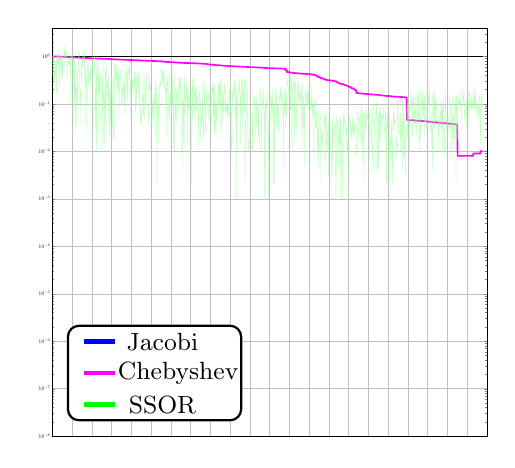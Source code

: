 % This file was created by matlab2tikz v0.3.3.
% Copyright (c) 2008--2013, Nico Schlmer <nico.schloemer@gmail.com>
% All rights reserved.
% 
% The latest updates can be retrieved from
%   http://www.mathworks.com/matlabcentral/fileexchange/22022-matlab2tikz
% where you can also make suggestions and rate matlab2tikz.
% 
% 
% 

% defining custom colors
\definecolor{mycolor1}{rgb}{1,0,1}

\begin{tikzpicture}[scale=0.2]

\begin{axis}[%
width=10.867in,
height=10.206in,
scale only axis,
xmin=0,
xmax=1100,
xmajorgrids,
xmajorticks=false,
ymode=log,
ymin=1e-08,
ymax=4,
% yminorticks=false,
ymajorgrids,
% yminorgrids,
% title={$\text{N = 33}^\text{2}\text{ , p = 1}$}
]
\addplot [
color=black,
solid,thick,
forget plot
]
table[row sep=crcr]{
1 1\\
2 1.0\\
3 1.0\\
4 1.0\\
5 1.0\\
6 1\\
7 1.0\\
8 1\\
9 1\\
10 1\\
11 1.0\\
12 1\\
13 1\\
14 1.0\\
15 1.0\\
16 1.0\\
17 1.0\\
18 1\\
19 1\\
20 1\\
21 1.0\\
22 1.0\\
23 1.0\\
24 1.0\\
25 1.0\\
26 1\\
27 1.0\\
28 1.0\\
29 1.0\\
30 1\\
31 1.0\\
32 1\\
33 1.0\\
34 1.0\\
35 1.0\\
36 1.0\\
37 1.0\\
38 1.0\\
39 1.0\\
40 1\\
41 1\\
42 1.0\\
43 1.0\\
44 1.0\\
45 1.0\\
46 1\\
47 1\\
48 1.0\\
49 1\\
50 1.0\\
51 1.0\\
52 1\\
53 1\\
54 1.0\\
55 1.0\\
56 1.0\\
57 1.0\\
58 1.0\\
59 1\\
60 1\\
61 1.0\\
62 1\\
63 1.0\\
64 1\\
65 1\\
66 1.0\\
67 1\\
68 1\\
69 1.0\\
70 1\\
71 1\\
72 1.0\\
73 1.0\\
74 1\\
75 1.0\\
76 1.0\\
77 1\\
78 1.0\\
79 1\\
80 1.0\\
81 1.0\\
82 1.0\\
83 1\\
84 1\\
85 1.0\\
86 1.0\\
87 1.0\\
88 1.0\\
89 1.0\\
90 1.0\\
91 1.0\\
92 1.0\\
93 1\\
94 1\\
95 1.0\\
96 1\\
97 1.0\\
98 1\\
99 1.0\\
100 1.0\\
101 1.0\\
102 1\\
103 1.0\\
104 1.0\\
105 1.0\\
106 1\\
107 1.0\\
108 1.0\\
109 1.0\\
110 1\\
111 1.0\\
112 1.0\\
113 1.0\\
114 1\\
115 1.0\\
116 1\\
117 1\\
118 1.0\\
119 1.0\\
120 1.0\\
121 1.0\\
122 1.0\\
123 1.0\\
124 1\\
125 1.0\\
126 1\\
127 1.0\\
128 1\\
129 1.0\\
130 1.0\\
131 1.0\\
132 1\\
133 1\\
134 1\\
135 1.0\\
136 1.0\\
137 1.0\\
138 1\\
139 1.0\\
140 1\\
141 1.0\\
142 1.0\\
143 1.0\\
144 1\\
145 1.0\\
146 1.0\\
147 1\\
148 1.0\\
149 1.0\\
150 1\\
151 1.0\\
152 1\\
153 1.0\\
154 1\\
155 1\\
156 1\\
157 1.0\\
158 1\\
159 1.0\\
160 1.0\\
161 1.0\\
162 1.0\\
163 1.0\\
164 1\\
165 1.0\\
166 1\\
167 1\\
168 1\\
169 1.0\\
170 1.0\\
171 1\\
172 1.0\\
173 1.0\\
174 1\\
175 1.0\\
176 1\\
177 1\\
178 1.0\\
179 1\\
180 1\\
181 1.0\\
182 1.0\\
183 1\\
184 1.0\\
185 1.0\\
186 1.0\\
187 1.0\\
188 1.0\\
189 1.0\\
190 1\\
191 1.0\\
192 1.0\\
193 1\\
194 1.0\\
195 1.0\\
196 1\\
197 1.0\\
198 1.0\\
199 1.0\\
200 1.0\\
201 1.0\\
202 1\\
203 1\\
204 1.0\\
205 1\\
206 1.0\\
207 1.0\\
208 1.0\\
209 1.0\\
210 1.0\\
211 1.0\\
212 1\\
213 1.0\\
214 1.0\\
215 1\\
216 1.0\\
217 1.0\\
218 1\\
219 1.0\\
220 1.0\\
221 1\\
222 1.0\\
223 1\\
224 1\\
225 1.0\\
226 1\\
227 1\\
228 1.0\\
229 1.0\\
230 1\\
231 1\\
232 1.0\\
233 1.0\\
234 1\\
235 1\\
236 1\\
237 1.0\\
238 1.0\\
239 1.0\\
240 1.0\\
241 1.0\\
242 1.0\\
243 1.0\\
244 1.0\\
245 1.0\\
246 1\\
247 1.0\\
248 1\\
249 1.0\\
250 1.0\\
251 1.0\\
252 1.0\\
253 1\\
254 1.0\\
255 1.0\\
256 1.0\\
257 1.0\\
258 1\\
259 1.0\\
260 1.0\\
261 1\\
262 1.0\\
263 1\\
264 1\\
265 1.0\\
266 1\\
267 1\\
268 1\\
269 1.0\\
270 1.0\\
271 1\\
272 1.0\\
273 1.0\\
274 1\\
275 1.0\\
276 1\\
277 1\\
278 1.0\\
279 1\\
280 1\\
281 1.0\\
282 1.0\\
283 1\\
284 1.0\\
285 1\\
286 1.0\\
287 1.0\\
288 1\\
289 1.0\\
290 1.0\\
291 1.0\\
292 1.0\\
293 1.0\\
294 1\\
295 1\\
296 1.0\\
297 1\\
298 1.0\\
299 1.0\\
300 1.0\\
301 1.0\\
302 1.0\\
303 1\\
304 1.0\\
305 1.0\\
306 1.0\\
307 1.0\\
308 1.0\\
309 1.0\\
310 1.0\\
311 1.0\\
312 1\\
313 1.0\\
314 1.0\\
315 1.0\\
316 1.0\\
317 1.0\\
318 1\\
319 1.0\\
320 1.0\\
321 1\\
322 1\\
323 1.0\\
324 1.0\\
325 1\\
326 1.0\\
327 1.0\\
328 1.0\\
329 1\\
330 1.0\\
331 1\\
332 1.0\\
333 1.0\\
334 1.0\\
335 1.0\\
336 1.0\\
337 1.0\\
338 1.0\\
339 1.0\\
340 1.0\\
341 1.0\\
342 1.0\\
343 1\\
344 1.0\\
345 1.0\\
346 1\\
347 1.0\\
348 1.0\\
349 1.0\\
350 1.0\\
351 1.0\\
352 1\\
353 1\\
354 1.0\\
355 1.0\\
356 1.0\\
357 1\\
358 1.0\\
359 1.0\\
360 1.0\\
361 1.0\\
362 1\\
363 1.0\\
364 1.0\\
365 1.0\\
366 1.0\\
367 1.0\\
368 1.0\\
369 1.0\\
370 1.0\\
371 1\\
372 1.0\\
373 1.0\\
374 1.0\\
375 1.0\\
376 1\\
377 1.0\\
378 1.0\\
379 1.0\\
380 1\\
381 1\\
382 1.0\\
383 1\\
384 1.0\\
385 1.0\\
386 1.0\\
387 1\\
388 1\\
389 1.0\\
390 1.0\\
391 1.0\\
392 1.0\\
393 1.0\\
394 1.0\\
395 1.0\\
396 1.0\\
397 1.0\\
398 1.0\\
399 1\\
400 1.0\\
401 1\\
402 1.0\\
403 1.0\\
404 1\\
405 1\\
406 1.0\\
407 1\\
408 1.0\\
409 1.0\\
410 1.0\\
411 1.0\\
412 1\\
413 1\\
414 1.0\\
415 1.0\\
416 1\\
417 1.0\\
418 1\\
419 1.0\\
420 1\\
421 1\\
422 1\\
423 1\\
424 1.0\\
425 1.0\\
426 1.0\\
427 1.0\\
428 1.0\\
429 1.0\\
430 1\\
431 1.0\\
432 1.0\\
433 1.0\\
434 1\\
435 1.0\\
436 1\\
437 1.0\\
438 1\\
439 1.0\\
440 1.0\\
441 1.0\\
442 1\\
443 1\\
444 1.0\\
445 1.0\\
446 1.0\\
447 1\\
448 1.0\\
449 1.0\\
450 1\\
451 1.0\\
452 1.0\\
453 1\\
454 1.0\\
455 1.0\\
456 1.0\\
457 1.0\\
458 1\\
459 1.0\\
460 1.0\\
461 1.0\\
462 1.0\\
463 1.0\\
464 1\\
465 1\\
466 1.0\\
467 1\\
468 1.0\\
469 1.0\\
470 1\\
471 1.0\\
472 1.0\\
473 1.0\\
474 1\\
475 1\\
476 1.0\\
477 1.0\\
478 1.0\\
479 1\\
480 1\\
481 1\\
482 1.0\\
483 1.0\\
484 1.0\\
485 1.0\\
486 1.0\\
487 1\\
488 1.0\\
489 1.0\\
490 1\\
491 1.0\\
492 1\\
493 1.0\\
494 1.0\\
495 1.0\\
496 1.0\\
497 1.0\\
498 1\\
499 1.0\\
500 1.0\\
501 1.0\\
502 1\\
503 1\\
504 1.0\\
505 1.0\\
506 1.0\\
507 1.0\\
508 1\\
509 1\\
510 1\\
511 1.0\\
512 1\\
513 1.0\\
514 1\\
515 1.0\\
516 1\\
517 1.0\\
518 1.0\\
519 1.0\\
520 1.0\\
521 1.0\\
522 1\\
523 1.0\\
524 1\\
525 1.0\\
526 1\\
527 1\\
528 1.0\\
529 1\\
530 1\\
531 1.0\\
532 1.0\\
533 1.0\\
534 1\\
535 1.0\\
536 1.0\\
537 1\\
538 1\\
539 1.0\\
540 1.0\\
541 1.0\\
542 1.0\\
543 1\\
544 1\\
545 1\\
546 1.0\\
547 1.0\\
548 1.0\\
549 1.0\\
550 1\\
551 1.0\\
552 1.0\\
553 1\\
554 1.0\\
555 1.0\\
556 1\\
557 1.0\\
558 1.0\\
559 1.0\\
560 1.0\\
561 1\\
562 1.0\\
563 1.0\\
564 1.0\\
565 1.0\\
566 1.0\\
567 1.0\\
568 1.0\\
569 1\\
570 1.0\\
571 1.0\\
572 1.0\\
573 1.0\\
574 1\\
575 1\\
576 1\\
577 1.0\\
578 1\\
579 1.0\\
580 1\\
581 1.0\\
582 1.0\\
583 1.0\\
584 1\\
585 1\\
586 1.0\\
587 1.0\\
588 1.0\\
589 1.0\\
590 1\\
591 1.0\\
592 1.0\\
593 1.0\\
594 1.0\\
595 1.0\\
596 1.0\\
597 1\\
598 1.0\\
599 1\\
600 1.0\\
601 1.0\\
602 1.0\\
603 1.0\\
604 1.0\\
605 1.0\\
606 1.0\\
607 1.0\\
608 1.0\\
609 1.0\\
610 1.0\\
611 1.0\\
612 1.0\\
613 1.0\\
614 1\\
615 1.0\\
616 1.0\\
617 1.0\\
618 1.0\\
619 1.0\\
620 1.0\\
621 1.0\\
622 1\\
623 1.0\\
624 1.0\\
625 1.0\\
626 1.0\\
627 1.0\\
628 1.0\\
629 1.0\\
630 1.0\\
631 1.0\\
632 1.0\\
633 1.0\\
634 1.0\\
635 1\\
636 1.0\\
637 1.0\\
638 1.0\\
639 1.0\\
640 1.0\\
641 1.0\\
642 1\\
643 1\\
644 1.0\\
645 1.0\\
646 1.0\\
647 1.0\\
648 1.0\\
649 1.0\\
650 1\\
651 1.0\\
652 1.0\\
653 1\\
654 1.0\\
655 1\\
656 1.0\\
657 1.0\\
658 1.0\\
659 1.0\\
660 1.0\\
661 1.0\\
662 1.0\\
663 1\\
664 1\\
665 1\\
666 1.0\\
667 1.0\\
668 1\\
669 1.0\\
670 1.0\\
671 1.0\\
672 1\\
673 1.0\\
674 1\\
675 1.0\\
676 1.0\\
677 1.0\\
678 1\\
679 1\\
680 1.0\\
681 1.0\\
682 1.0\\
683 1\\
684 1.0\\
685 1.0\\
686 1\\
687 1.0\\
688 1.0\\
689 1.0\\
690 1.0\\
691 1.0\\
692 1.0\\
693 1.0\\
694 1.0\\
695 1.0\\
696 1.0\\
697 1\\
698 1.0\\
699 1\\
700 1.0\\
701 1.0\\
702 1.0\\
703 1.0\\
704 1.0\\
705 1.0\\
706 1\\
707 1.0\\
708 1.0\\
709 1.0\\
710 1.0\\
711 1\\
712 1.0\\
713 1.0\\
714 1\\
715 1.0\\
716 1.0\\
717 1.0\\
718 1.0\\
719 1.0\\
720 1.0\\
721 1.0\\
722 1.0\\
723 1.0\\
724 1\\
725 1\\
726 1.0\\
727 1\\
728 1\\
729 1.0\\
730 1\\
731 1\\
732 1.0\\
733 1.0\\
734 1.0\\
735 1.0\\
736 1.0\\
737 1.0\\
738 1.0\\
739 1\\
740 1.0\\
741 1.0\\
742 1.0\\
743 1\\
744 1.0\\
745 1.0\\
746 1\\
747 1.0\\
748 1.0\\
749 1.0\\
750 1.0\\
751 1\\
752 1.0\\
753 1.0\\
754 1.0\\
755 1.0\\
756 1.0\\
757 1\\
758 1.0\\
759 1.0\\
760 1.0\\
761 1.0\\
762 1.0\\
763 1.0\\
764 1.0\\
765 1\\
766 1.0\\
767 1\\
768 1.0\\
769 1\\
770 1.0\\
771 1.0\\
772 1.0\\
773 1.0\\
774 1.0\\
775 1.0\\
776 1.0\\
777 1\\
778 1.0\\
779 1\\
780 1.0\\
781 1.0\\
782 1.0\\
783 1\\
784 1.0\\
785 1.0\\
786 1.0\\
787 1.0\\
788 1\\
789 1.0\\
790 1.0\\
791 1.0\\
792 1.0\\
793 1.0\\
794 1.0\\
795 1.0\\
796 1\\
797 1.0\\
798 1.0\\
799 1\\
800 1\\
801 1.0\\
802 1\\
803 1.0\\
804 1.0\\
805 1.0\\
806 1\\
807 1.0\\
808 1.0\\
809 1.0\\
810 1.0\\
811 1.0\\
812 1.0\\
813 1.0\\
814 1\\
815 1.0\\
816 1.0\\
817 1.0\\
818 1\\
819 1.0\\
820 1.0\\
821 1\\
822 1\\
823 1.0\\
824 1.0\\
825 1.0\\
826 1\\
827 1.0\\
828 1.0\\
829 1.0\\
830 1\\
831 1.0\\
832 1.0\\
833 1\\
834 1\\
835 1.0\\
836 1\\
837 1.0\\
838 1.0\\
839 1\\
840 1.0\\
841 1\\
842 1.0\\
843 1.0\\
844 1.0\\
845 1.0\\
846 1.0\\
847 1.0\\
848 1.0\\
849 1\\
850 1\\
851 1.0\\
852 1.0\\
853 1.0\\
854 1.0\\
855 1.0\\
856 1.0\\
857 1.0\\
858 1.0\\
859 1.0\\
860 1\\
861 1.0\\
862 1.0\\
863 1.0\\
864 1.0\\
865 1\\
866 1\\
867 1.0\\
868 1.0\\
869 1.0\\
870 1.0\\
871 1\\
872 1.0\\
873 1\\
874 1.0\\
875 1.0\\
876 1.0\\
877 1.0\\
878 1.0\\
879 1\\
880 1\\
881 1.0\\
882 1.0\\
883 1\\
884 1\\
885 1.0\\
886 1.0\\
887 1.0\\
888 1.0\\
889 1.0\\
890 1.0\\
891 1.0\\
892 1.0\\
893 1.0\\
894 1\\
895 1.0\\
896 1.0\\
897 1.0\\
898 1.0\\
899 1.0\\
900 1\\
901 1.0\\
902 1.0\\
903 1.0\\
904 1.0\\
905 1.0\\
906 1.0\\
907 1.0\\
908 1.0\\
909 1.0\\
910 1.0\\
911 1\\
912 1.0\\
913 1.0\\
914 1.0\\
915 1.0\\
916 1\\
917 1.0\\
918 1.0\\
919 1\\
920 1.0\\
921 1.0\\
922 1.0\\
923 1.0\\
924 1.0\\
925 1.0\\
926 1.0\\
927 1.0\\
928 1.0\\
929 1.0\\
930 1.0\\
931 1\\
932 1.0\\
933 1\\
934 1.0\\
935 1.0\\
936 1.0\\
937 1.0\\
938 1.0\\
939 1.0\\
940 1.0\\
941 1.0\\
942 1.0\\
943 1.0\\
944 1\\
945 1\\
946 1.0\\
947 1.0\\
948 1\\
949 1.0\\
950 1\\
951 1.0\\
952 1.0\\
953 1.0\\
954 1.0\\
955 1\\
956 1\\
957 1.0\\
958 1.0\\
959 1.0\\
960 1.0\\
961 1.0\\
962 1.0\\
963 1.0\\
964 1.0\\
965 1.0\\
966 1.0\\
967 1.0\\
968 1.0\\
969 1.0\\
970 1\\
971 1\\
972 1.0\\
973 1\\
974 1\\
975 1.0\\
976 1.0\\
977 1.0\\
978 1.0\\
979 1.0\\
980 1\\
981 1\\
982 1.0\\
983 1.0\\
984 1.0\\
985 1.0\\
986 1.0\\
987 1.0\\
988 1.0\\
989 1.0\\
990 1\\
991 1.0\\
992 1\\
993 1.0\\
994 1.0\\
995 1.0\\
996 1\\
997 1.0\\
998 1\\
999 1.0\\
1000 1.0\\
1001 1.0\\
1002 1.0\\
1003 1.0\\
1004 1.0\\
1005 1.0\\
1006 1.0\\
1007 1\\
1008 1.0\\
1009 1.0\\
1010 1.0\\
1011 1.0\\
1012 1\\
1013 1.0\\
1014 1.0\\
1015 1.0\\
1016 1.0\\
1017 1.0\\
1018 1.0\\
1019 1.0\\
1020 1\\
1021 1.0\\
1022 1.0\\
1023 1.0\\
1024 1.0\\
1025 1\\
1026 1.0\\
1027 1.0\\
1028 1.0\\
1029 1.0\\
1030 1.0\\
1031 1.0\\
1032 1\\
1033 1\\
1034 1.0\\
1035 1.0\\
1036 1\\
1037 1.0\\
1038 1.0\\
1039 1.0\\
1040 1.0\\
1041 1.0\\
1042 1\\
1043 1.0\\
1044 1\\
1045 1.0\\
1046 1.0\\
1047 1.0\\
1048 1\\
1049 1.0\\
1050 1.0\\
1051 1.0\\
1052 1.0\\
1053 1.0\\
1054 1.0\\
1055 1.0\\
1056 1.0\\
1057 1.0\\
1058 1.0\\
1059 1.0\\
1060 1.0\\
1061 1.0\\
1062 1.0\\
1063 1.0\\
1064 1.0\\
1065 1.0\\
1066 1.0\\
1067 1\\
1068 1.0\\
1069 1.0\\
1070 1.0\\
1071 1\\
1072 1.0\\
1073 1.0\\
1074 1.0\\
1075 1.0\\
1076 1.0\\
1077 1.0\\
1078 1.0\\
1079 1.0\\
1080 1.0\\
1081 1\\
1082 1.0\\
1083 1.0\\
1084 1.0\\
1085 1.0\\
1086 1.0\\
1087 1.0\\
1088 1.0\\
1089 1\\
};
\addplot [
color=mycolor1,
solid, very thick,
line width=3.0pt,
forget plot
]
table[row sep=crcr]{
1 1.0\\
2 0.999\\
3 0.999\\
4 0.998\\
5 0.996\\
6 0.996\\
7 0.995\\
8 0.995\\
9 0.993\\
10 0.992\\
11 0.992\\
12 0.991\\
13 0.991\\
14 0.988\\
15 0.988\\
16 0.986\\
17 0.985\\
18 0.985\\
19 0.985\\
20 0.984\\
21 0.982\\
22 0.982\\
23 0.978\\
24 0.978\\
25 0.978\\
26 0.978\\
27 0.978\\
28 0.977\\
29 0.974\\
30 0.974\\
31 0.972\\
32 0.97\\
33 0.97\\
34 0.97\\
35 0.969\\
36 0.969\\
37 0.969\\
38 0.965\\
39 0.964\\
40 0.964\\
41 0.964\\
42 0.961\\
43 0.961\\
44 0.961\\
45 0.96\\
46 0.96\\
47 0.959\\
48 0.956\\
49 0.955\\
50 0.954\\
51 0.953\\
52 0.953\\
53 0.952\\
54 0.951\\
55 0.951\\
56 0.95\\
57 0.949\\
58 0.949\\
59 0.947\\
60 0.947\\
61 0.944\\
62 0.944\\
63 0.943\\
64 0.94\\
65 0.94\\
66 0.94\\
67 0.94\\
68 0.939\\
69 0.937\\
70 0.936\\
71 0.936\\
72 0.936\\
73 0.936\\
74 0.935\\
75 0.932\\
76 0.932\\
77 0.931\\
78 0.931\\
79 0.927\\
80 0.927\\
81 0.927\\
82 0.926\\
83 0.925\\
84 0.925\\
85 0.924\\
86 0.924\\
87 0.921\\
88 0.921\\
89 0.921\\
90 0.921\\
91 0.918\\
92 0.917\\
93 0.916\\
94 0.916\\
95 0.916\\
96 0.916\\
97 0.915\\
98 0.912\\
99 0.912\\
100 0.91\\
101 0.909\\
102 0.909\\
103 0.909\\
104 0.908\\
105 0.907\\
106 0.907\\
107 0.907\\
108 0.906\\
109 0.906\\
110 0.903\\
111 0.903\\
112 0.903\\
113 0.9\\
114 0.9\\
115 0.9\\
116 0.899\\
117 0.899\\
118 0.897\\
119 0.897\\
120 0.897\\
121 0.896\\
122 0.896\\
123 0.895\\
124 0.894\\
125 0.894\\
126 0.893\\
127 0.893\\
128 0.892\\
129 0.892\\
130 0.891\\
131 0.891\\
132 0.89\\
133 0.889\\
134 0.888\\
135 0.887\\
136 0.886\\
137 0.886\\
138 0.885\\
139 0.885\\
140 0.883\\
141 0.883\\
142 0.88\\
143 0.88\\
144 0.88\\
145 0.878\\
146 0.878\\
147 0.877\\
148 0.873\\
149 0.872\\
150 0.872\\
151 0.871\\
152 0.871\\
153 0.87\\
154 0.87\\
155 0.87\\
156 0.867\\
157 0.867\\
158 0.867\\
159 0.865\\
160 0.865\\
161 0.865\\
162 0.861\\
163 0.861\\
164 0.86\\
165 0.859\\
166 0.859\\
167 0.859\\
168 0.859\\
169 0.858\\
170 0.854\\
171 0.854\\
172 0.854\\
173 0.854\\
174 0.854\\
175 0.854\\
176 0.853\\
177 0.852\\
178 0.852\\
179 0.851\\
180 0.85\\
181 0.849\\
182 0.848\\
183 0.848\\
184 0.848\\
185 0.847\\
186 0.847\\
187 0.846\\
188 0.845\\
189 0.844\\
190 0.844\\
191 0.844\\
192 0.844\\
193 0.842\\
194 0.84\\
195 0.84\\
196 0.839\\
197 0.838\\
198 0.838\\
199 0.838\\
200 0.837\\
201 0.837\\
202 0.837\\
203 0.836\\
204 0.835\\
205 0.835\\
206 0.834\\
207 0.834\\
208 0.833\\
209 0.832\\
210 0.831\\
211 0.831\\
212 0.83\\
213 0.829\\
214 0.829\\
215 0.828\\
216 0.828\\
217 0.826\\
218 0.826\\
219 0.825\\
220 0.825\\
221 0.824\\
222 0.822\\
223 0.822\\
224 0.821\\
225 0.82\\
226 0.82\\
227 0.82\\
228 0.818\\
229 0.818\\
230 0.816\\
231 0.816\\
232 0.816\\
233 0.815\\
234 0.814\\
235 0.813\\
236 0.813\\
237 0.811\\
238 0.811\\
239 0.81\\
240 0.809\\
241 0.809\\
242 0.809\\
243 0.808\\
244 0.805\\
245 0.805\\
246 0.804\\
247 0.804\\
248 0.803\\
249 0.803\\
250 0.803\\
251 0.803\\
252 0.802\\
253 0.801\\
254 0.801\\
255 0.801\\
256 0.799\\
257 0.798\\
258 0.798\\
259 0.798\\
260 0.797\\
261 0.796\\
262 0.796\\
263 0.796\\
264 0.794\\
265 0.793\\
266 0.793\\
267 0.793\\
268 0.792\\
269 0.791\\
270 0.791\\
271 0.789\\
272 0.789\\
273 0.789\\
274 0.788\\
275 0.786\\
276 0.786\\
277 0.778\\
278 0.777\\
279 0.777\\
280 0.777\\
281 0.776\\
282 0.772\\
283 0.771\\
284 0.769\\
285 0.769\\
286 0.766\\
287 0.766\\
288 0.764\\
289 0.763\\
290 0.761\\
291 0.761\\
292 0.76\\
293 0.76\\
294 0.759\\
295 0.758\\
296 0.758\\
297 0.758\\
298 0.758\\
299 0.755\\
300 0.755\\
301 0.755\\
302 0.755\\
303 0.754\\
304 0.754\\
305 0.754\\
306 0.753\\
307 0.75\\
308 0.75\\
309 0.75\\
310 0.749\\
311 0.745\\
312 0.745\\
313 0.745\\
314 0.745\\
315 0.745\\
316 0.745\\
317 0.744\\
318 0.744\\
319 0.744\\
320 0.744\\
321 0.733\\
322 0.733\\
323 0.731\\
324 0.731\\
325 0.731\\
326 0.729\\
327 0.729\\
328 0.729\\
329 0.728\\
330 0.728\\
331 0.728\\
332 0.728\\
333 0.727\\
334 0.727\\
335 0.727\\
336 0.727\\
337 0.727\\
338 0.727\\
339 0.727\\
340 0.726\\
341 0.724\\
342 0.724\\
343 0.724\\
344 0.723\\
345 0.723\\
346 0.723\\
347 0.722\\
348 0.721\\
349 0.721\\
350 0.721\\
351 0.721\\
352 0.721\\
353 0.72\\
354 0.718\\
355 0.717\\
356 0.717\\
357 0.716\\
358 0.716\\
359 0.715\\
360 0.715\\
361 0.715\\
362 0.714\\
363 0.714\\
364 0.712\\
365 0.712\\
366 0.712\\
367 0.712\\
368 0.711\\
369 0.709\\
370 0.708\\
371 0.706\\
372 0.706\\
373 0.705\\
374 0.705\\
375 0.704\\
376 0.704\\
377 0.704\\
378 0.704\\
379 0.703\\
380 0.701\\
381 0.701\\
382 0.699\\
383 0.699\\
384 0.698\\
385 0.698\\
386 0.698\\
387 0.694\\
388 0.694\\
389 0.694\\
390 0.693\\
391 0.689\\
392 0.689\\
393 0.684\\
394 0.684\\
395 0.678\\
396 0.678\\
397 0.677\\
398 0.677\\
399 0.676\\
400 0.673\\
401 0.673\\
402 0.667\\
403 0.667\\
404 0.667\\
405 0.667\\
406 0.665\\
407 0.665\\
408 0.663\\
409 0.663\\
410 0.659\\
411 0.659\\
412 0.658\\
413 0.657\\
414 0.653\\
415 0.652\\
416 0.652\\
417 0.65\\
418 0.649\\
419 0.649\\
420 0.649\\
421 0.649\\
422 0.648\\
423 0.647\\
424 0.647\\
425 0.647\\
426 0.645\\
427 0.643\\
428 0.642\\
429 0.639\\
430 0.639\\
431 0.638\\
432 0.638\\
433 0.635\\
434 0.635\\
435 0.634\\
436 0.634\\
437 0.633\\
438 0.633\\
439 0.632\\
440 0.63\\
441 0.63\\
442 0.63\\
443 0.63\\
444 0.629\\
445 0.628\\
446 0.627\\
447 0.626\\
448 0.625\\
449 0.625\\
450 0.624\\
451 0.624\\
452 0.624\\
453 0.623\\
454 0.623\\
455 0.623\\
456 0.623\\
457 0.621\\
458 0.62\\
459 0.619\\
460 0.619\\
461 0.617\\
462 0.615\\
463 0.615\\
464 0.614\\
465 0.614\\
466 0.614\\
467 0.614\\
468 0.613\\
469 0.613\\
470 0.61\\
471 0.61\\
472 0.61\\
473 0.609\\
474 0.609\\
475 0.608\\
476 0.608\\
477 0.607\\
478 0.607\\
479 0.606\\
480 0.606\\
481 0.604\\
482 0.604\\
483 0.604\\
484 0.604\\
485 0.602\\
486 0.602\\
487 0.601\\
488 0.6\\
489 0.599\\
490 0.599\\
491 0.599\\
492 0.597\\
493 0.597\\
494 0.597\\
495 0.597\\
496 0.596\\
497 0.596\\
498 0.594\\
499 0.594\\
500 0.594\\
501 0.593\\
502 0.593\\
503 0.593\\
504 0.592\\
505 0.592\\
506 0.591\\
507 0.59\\
508 0.59\\
509 0.59\\
510 0.589\\
511 0.589\\
512 0.588\\
513 0.588\\
514 0.588\\
515 0.586\\
516 0.586\\
517 0.585\\
518 0.585\\
519 0.584\\
520 0.582\\
521 0.582\\
522 0.581\\
523 0.581\\
524 0.58\\
525 0.579\\
526 0.579\\
527 0.579\\
528 0.579\\
529 0.579\\
530 0.578\\
531 0.578\\
532 0.575\\
533 0.573\\
534 0.573\\
535 0.573\\
536 0.573\\
537 0.571\\
538 0.57\\
539 0.57\\
540 0.57\\
541 0.568\\
542 0.567\\
543 0.566\\
544 0.566\\
545 0.566\\
546 0.566\\
547 0.566\\
548 0.565\\
549 0.565\\
550 0.564\\
551 0.564\\
552 0.563\\
553 0.563\\
554 0.563\\
555 0.563\\
556 0.563\\
557 0.563\\
558 0.562\\
559 0.561\\
560 0.56\\
561 0.56\\
562 0.558\\
563 0.558\\
564 0.558\\
565 0.558\\
566 0.558\\
567 0.557\\
568 0.557\\
569 0.557\\
570 0.557\\
571 0.557\\
572 0.557\\
573 0.556\\
574 0.556\\
575 0.555\\
576 0.555\\
577 0.555\\
578 0.553\\
579 0.553\\
580 0.552\\
581 0.552\\
582 0.551\\
583 0.551\\
584 0.55\\
585 0.55\\
586 0.55\\
587 0.55\\
588 0.55\\
589 0.55\\
590 0.523\\
591 0.523\\
592 0.523\\
593 0.523\\
594 0.473\\
595 0.469\\
596 0.469\\
597 0.467\\
598 0.463\\
599 0.462\\
600 0.461\\
601 0.461\\
602 0.458\\
603 0.457\\
604 0.455\\
605 0.455\\
606 0.454\\
607 0.453\\
608 0.451\\
609 0.451\\
610 0.447\\
611 0.446\\
612 0.446\\
613 0.445\\
614 0.445\\
615 0.444\\
616 0.443\\
617 0.442\\
618 0.442\\
619 0.44\\
620 0.44\\
621 0.439\\
622 0.439\\
623 0.438\\
624 0.437\\
625 0.435\\
626 0.435\\
627 0.435\\
628 0.433\\
629 0.433\\
630 0.433\\
631 0.432\\
632 0.431\\
633 0.431\\
634 0.429\\
635 0.429\\
636 0.429\\
637 0.429\\
638 0.429\\
639 0.429\\
640 0.428\\
641 0.427\\
642 0.427\\
643 0.426\\
644 0.426\\
645 0.425\\
646 0.425\\
647 0.423\\
648 0.423\\
649 0.423\\
650 0.422\\
651 0.422\\
652 0.421\\
653 0.421\\
654 0.418\\
655 0.418\\
656 0.418\\
657 0.418\\
658 0.414\\
659 0.414\\
660 0.413\\
661 0.41\\
662 0.41\\
663 0.41\\
664 0.41\\
665 0.407\\
666 0.397\\
667 0.397\\
668 0.395\\
669 0.389\\
670 0.389\\
671 0.377\\
672 0.377\\
673 0.371\\
674 0.371\\
675 0.366\\
676 0.366\\
677 0.362\\
678 0.357\\
679 0.357\\
680 0.346\\
681 0.346\\
682 0.345\\
683 0.345\\
684 0.342\\
685 0.342\\
686 0.336\\
687 0.336\\
688 0.334\\
689 0.329\\
690 0.329\\
691 0.321\\
692 0.321\\
693 0.319\\
694 0.319\\
695 0.317\\
696 0.317\\
697 0.315\\
698 0.315\\
699 0.313\\
700 0.313\\
701 0.313\\
702 0.311\\
703 0.311\\
704 0.311\\
705 0.311\\
706 0.309\\
707 0.309\\
708 0.308\\
709 0.307\\
710 0.305\\
711 0.305\\
712 0.303\\
713 0.303\\
714 0.301\\
715 0.301\\
716 0.299\\
717 0.298\\
718 0.298\\
719 0.296\\
720 0.296\\
721 0.288\\
722 0.282\\
723 0.282\\
724 0.276\\
725 0.276\\
726 0.272\\
727 0.27\\
728 0.27\\
729 0.265\\
730 0.265\\
731 0.263\\
732 0.263\\
733 0.261\\
734 0.261\\
735 0.259\\
736 0.259\\
737 0.256\\
738 0.255\\
739 0.252\\
740 0.249\\
741 0.249\\
742 0.245\\
743 0.245\\
744 0.242\\
745 0.242\\
746 0.242\\
747 0.242\\
748 0.235\\
749 0.235\\
750 0.231\\
751 0.229\\
752 0.229\\
753 0.226\\
754 0.226\\
755 0.222\\
756 0.222\\
757 0.216\\
758 0.216\\
759 0.213\\
760 0.213\\
761 0.213\\
762 0.206\\
763 0.206\\
764 0.202\\
765 0.202\\
766 0.199\\
767 0.195\\
768 0.195\\
769 0.191\\
770 0.17\\
771 0.169\\
772 0.169\\
773 0.169\\
774 0.167\\
775 0.167\\
776 0.166\\
777 0.166\\
778 0.166\\
779 0.166\\
780 0.166\\
781 0.166\\
782 0.165\\
783 0.165\\
784 0.164\\
785 0.164\\
786 0.163\\
787 0.163\\
788 0.163\\
789 0.163\\
790 0.162\\
791 0.162\\
792 0.162\\
793 0.162\\
794 0.161\\
795 0.161\\
796 0.161\\
797 0.161\\
798 0.161\\
799 0.16\\
800 0.16\\
801 0.16\\
802 0.16\\
803 0.16\\
804 0.159\\
805 0.159\\
806 0.159\\
807 0.159\\
808 0.158\\
809 0.158\\
810 0.158\\
811 0.158\\
812 0.157\\
813 0.157\\
814 0.156\\
815 0.156\\
816 0.156\\
817 0.156\\
818 0.155\\
819 0.155\\
820 0.155\\
821 0.155\\
822 0.155\\
823 0.154\\
824 0.154\\
825 0.154\\
826 0.153\\
827 0.153\\
828 0.152\\
829 0.152\\
830 0.151\\
831 0.151\\
832 0.151\\
833 0.151\\
834 0.15\\
835 0.15\\
836 0.15\\
837 0.15\\
838 0.149\\
839 0.149\\
840 0.149\\
841 0.149\\
842 0.149\\
843 0.148\\
844 0.147\\
845 0.147\\
846 0.146\\
847 0.146\\
848 0.146\\
849 0.146\\
850 0.146\\
851 0.146\\
852 0.146\\
853 0.146\\
854 0.145\\
855 0.145\\
856 0.145\\
857 0.145\\
858 0.144\\
859 0.144\\
860 0.143\\
861 0.143\\
862 0.143\\
863 0.142\\
864 0.142\\
865 0.142\\
866 0.142\\
867 0.142\\
868 0.141\\
869 0.141\\
870 0.141\\
871 0.141\\
872 0.14\\
873 0.14\\
874 0.14\\
875 0.14\\
876 0.14\\
877 0.14\\
878 0.14\\
879 0.14\\
880 0.139\\
881 0.139\\
882 0.139\\
883 0.139\\
884 0.139\\
885 0.139\\
886 0.138\\
887 0.138\\
888 0.138\\
889 0.138\\
890 0.137\\
891 0.137\\
892 0.137\\
893 0.137\\
894 0.136\\
895 0.136\\
896 0.135\\
897 0.135\\
898 0.046\\
899 0.046\\
900 0.046\\
901 0.046\\
902 0.046\\
903 0.045\\
904 0.045\\
905 0.045\\
906 0.045\\
907 0.045\\
908 0.045\\
909 0.045\\
910 0.045\\
911 0.045\\
912 0.045\\
913 0.045\\
914 0.045\\
915 0.045\\
916 0.045\\
917 0.045\\
918 0.044\\
919 0.044\\
920 0.044\\
921 0.044\\
922 0.044\\
923 0.044\\
924 0.044\\
925 0.044\\
926 0.044\\
927 0.044\\
928 0.044\\
929 0.044\\
930 0.044\\
931 0.044\\
932 0.044\\
933 0.044\\
934 0.044\\
935 0.044\\
936 0.044\\
937 0.043\\
938 0.043\\
939 0.043\\
940 0.043\\
941 0.043\\
942 0.043\\
943 0.043\\
944 0.043\\
945 0.043\\
946 0.043\\
947 0.043\\
948 0.043\\
949 0.042\\
950 0.042\\
951 0.042\\
952 0.042\\
953 0.042\\
954 0.042\\
955 0.042\\
956 0.042\\
957 0.042\\
958 0.042\\
959 0.042\\
960 0.042\\
961 0.041\\
962 0.041\\
963 0.041\\
964 0.041\\
965 0.041\\
966 0.041\\
967 0.041\\
968 0.041\\
969 0.041\\
970 0.041\\
971 0.041\\
972 0.041\\
973 0.041\\
974 0.04\\
975 0.04\\
976 0.04\\
977 0.04\\
978 0.04\\
979 0.04\\
980 0.04\\
981 0.04\\
982 0.04\\
983 0.04\\
984 0.04\\
985 0.04\\
986 0.04\\
987 0.039\\
988 0.039\\
989 0.039\\
990 0.039\\
991 0.039\\
992 0.039\\
993 0.039\\
994 0.039\\
995 0.039\\
996 0.039\\
997 0.039\\
998 0.039\\
999 0.039\\
1000 0.039\\
1001 0.039\\
1002 0.038\\
1003 0.038\\
1004 0.038\\
1005 0.038\\
1006 0.038\\
1007 0.038\\
1008 0.038\\
1009 0.038\\
1010 0.038\\
1011 0.038\\
1012 0.038\\
1013 0.038\\
1014 0.037\\
1015 0.037\\
1016 0.037\\
1017 0.037\\
1018 0.037\\
1019 0.037\\
1020 0.037\\
1021 0.037\\
1022 0.037\\
1023 0.037\\
1024 0.036\\
1025 0.036\\
1026 0.008\\
1027 0.008\\
1028 0.008\\
1029 0.008\\
1030 0.008\\
1031 0.008\\
1032 0.008\\
1033 0.008\\
1034 0.008\\
1035 0.008\\
1036 0.008\\
1037 0.008\\
1038 0.008\\
1039 0.008\\
1040 0.008\\
1041 0.008\\
1042 0.008\\
1043 0.008\\
1044 0.008\\
1045 0.008\\
1046 0.008\\
1047 0.008\\
1048 0.008\\
1049 0.008\\
1050 0.008\\
1051 0.008\\
1052 0.008\\
1053 0.008\\
1054 0.008\\
1055 0.008\\
1056 0.008\\
1057 0.008\\
1058 0.008\\
1059 0.008\\
1060 0.008\\
1061 0.008\\
1062 0.008\\
1063 0.008\\
1064 0.008\\
1065 0.008\\
1066 0.009\\
1067 0.009\\
1068 0.009\\
1069 0.009\\
1070 0.009\\
1071 0.009\\
1072 0.009\\
1073 0.009\\
1074 0.009\\
1075 0.009\\
1076 0.009\\
1077 0.009\\
1078 0.009\\
1079 0.009\\
1080 0.009\\
1081 0.009\\
1082 0.009\\
1083 0.009\\
1084 0.01\\
1085 0.01\\
1086 0.01\\
1087 0.01\\
1088 0.01\\
1089 0.01\\
};
\addplot [
color=green!40,
opacity=0.6,
solid,thick,
forget plot
]
table[row sep=crcr]{
1 1.028\\
2 0.379\\
3 0.345\\
4 2.389\\
5 1.404\\
6 0.269\\
7 0.541\\
8 0.419\\
9 0.84\\
10 0.178\\
11 1.003\\
12 0.131\\
13 1.069\\
14 0.884\\
15 1.676\\
16 0.647\\
17 1.099\\
18 0.203\\
19 0.993\\
20 0.392\\
21 0.787\\
22 1.101\\
23 0.88\\
24 0.318\\
25 1.352\\
26 0.388\\
27 0.375\\
28 0.82\\
29 0.885\\
30 1.084\\
31 1.351\\
32 0.47\\
33 1.798\\
34 1.2\\
35 1.071\\
36 0.905\\
37 1.419\\
38 0.363\\
39 0.736\\
40 0.7\\
41 0.971\\
42 0.634\\
43 0.705\\
44 0.722\\
45 1.056\\
46 0.688\\
47 0.104\\
48 1.081\\
49 0.825\\
50 1.047\\
51 0.952\\
52 1.197\\
53 0.179\\
54 0.857\\
55 0.048\\
56 1.075\\
57 0.613\\
58 0.022\\
59 0.531\\
60 0.118\\
61 0.241\\
62 0.038\\
63 0.544\\
64 0.124\\
65 0.402\\
66 0.599\\
67 1.084\\
68 0.974\\
69 1.243\\
70 0.081\\
71 0.17\\
72 0.209\\
73 0.033\\
74 0.797\\
75 0.299\\
76 0.898\\
77 0.6\\
78 1.263\\
79 0.897\\
80 0.824\\
81 0.655\\
82 1.378\\
83 0.039\\
84 0.382\\
85 0.665\\
86 0.221\\
87 0.366\\
88 0.024\\
89 0.128\\
90 0.808\\
91 0.301\\
92 0.263\\
93 0.689\\
94 0.337\\
95 0.449\\
96 0.178\\
97 0.564\\
98 0.463\\
99 0.421\\
100 0.618\\
101 0.346\\
102 1.065\\
103 0.006\\
104 0.277\\
105 0.585\\
106 0.451\\
107 0.68\\
108 1.161\\
109 0.027\\
110 0.093\\
111 0.439\\
112 0.009\\
113 0.489\\
114 1.223\\
115 0.346\\
116 0.022\\
117 0.502\\
118 0.18\\
119 0.164\\
120 0.591\\
121 0.037\\
122 0.393\\
123 0.396\\
124 0.418\\
125 0.399\\
126 0.311\\
127 0.012\\
128 0.713\\
129 0.09\\
130 0.211\\
131 0.209\\
132 0.092\\
133 0.015\\
134 0.492\\
135 0.523\\
136 0.018\\
137 0.188\\
138 0.636\\
139 0.223\\
140 0.28\\
141 0.074\\
142 0.135\\
143 0.315\\
144 0.445\\
145 0.02\\
146 0.219\\
147 0.088\\
148 0.034\\
149 0.18\\
150 0.392\\
151 0.31\\
152 0.37\\
153 0.031\\
154 0.029\\
155 0.017\\
156 0.355\\
157 0.019\\
158 0.71\\
159 0.383\\
160 0.696\\
161 0.178\\
162 0.489\\
163 0.638\\
164 0.243\\
165 0.272\\
166 0.195\\
167 0.535\\
168 0.416\\
169 0.039\\
170 0.166\\
171 0.358\\
172 0.275\\
173 0.413\\
174 0.586\\
175 0.248\\
176 0.092\\
177 0.145\\
178 0.231\\
179 0.181\\
180 0.089\\
181 0.266\\
182 0.734\\
183 0.108\\
184 0.252\\
185 0.056\\
186 0.357\\
187 0.392\\
188 0.512\\
189 0.157\\
190 0.524\\
191 0.116\\
192 0.334\\
193 0.493\\
194 0.465\\
195 0.752\\
196 0.8\\
197 0.047\\
198 0.325\\
199 0.158\\
200 0.157\\
201 0.639\\
202 0.154\\
203 0.345\\
204 0.27\\
205 0.226\\
206 0.339\\
207 0.178\\
208 0.42\\
209 0.462\\
210 0.141\\
211 0.06\\
212 0.499\\
213 0.146\\
214 0.095\\
215 0.354\\
216 0.321\\
217 0.166\\
218 0.495\\
219 0.238\\
220 0.078\\
221 0.436\\
222 0.157\\
223 0.038\\
224 0.074\\
225 0.045\\
226 0.042\\
227 0.132\\
228 0.129\\
229 0.117\\
230 0.461\\
231 0.056\\
232 0.156\\
233 0.048\\
234 0.345\\
235 0.315\\
236 0.103\\
237 0.091\\
238 0.175\\
239 0.227\\
240 0.481\\
241 0.469\\
242 0.245\\
243 0.075\\
244 0.05\\
245 0.031\\
246 0.22\\
247 0.44\\
248 0.197\\
249 0.272\\
250 0.11\\
251 0.07\\
252 0.096\\
253 0.036\\
254 0.093\\
255 0.133\\
256 0.046\\
257 0.139\\
258 0.134\\
259 0.166\\
260 0.026\\
261 0.325\\
262 0.082\\
263 0.238\\
264 0.196\\
265 0.002\\
266 0.101\\
267 0.054\\
268 0.244\\
269 0.038\\
270 0.014\\
271 0.241\\
272 0.258\\
273 0.279\\
274 0.237\\
275 0.329\\
276 0.57\\
277 0.471\\
278 0.302\\
279 0.51\\
280 0.233\\
281 0.495\\
282 0.319\\
283 0.473\\
284 0.448\\
285 0.188\\
286 0.164\\
287 0.238\\
288 0.212\\
289 0.022\\
290 0.314\\
291 0.107\\
292 0.408\\
293 0.249\\
294 0.4\\
295 0.06\\
296 0.187\\
297 0.042\\
298 0.12\\
299 0.17\\
300 0.105\\
301 0.21\\
302 0.058\\
303 0.171\\
304 0.095\\
305 0.362\\
306 0.094\\
307 0.01\\
308 0.593\\
309 0.256\\
310 0.009\\
311 0.037\\
312 0.089\\
313 0.291\\
314 0.039\\
315 0.199\\
316 0.151\\
317 0.175\\
318 0.143\\
319 0.056\\
320 0.223\\
321 0.375\\
322 0.3\\
323 0.149\\
324 0.363\\
325 0.265\\
326 0.084\\
327 0.12\\
328 0.014\\
329 0.004\\
330 0.083\\
331 0.202\\
332 0.016\\
333 0.12\\
334 0.058\\
335 0.401\\
336 0.011\\
337 0.127\\
338 0.141\\
339 0.259\\
340 0.114\\
341 0.311\\
342 0.014\\
343 0.142\\
344 0.25\\
345 0.074\\
346 0.15\\
347 0.069\\
348 0.083\\
349 0.212\\
350 0.213\\
351 0.012\\
352 0.002\\
353 0.083\\
354 0.335\\
355 0.043\\
356 0.188\\
357 0.367\\
358 0.165\\
359 0.237\\
360 0.145\\
361 0.064\\
362 0.293\\
363 0.041\\
364 0.191\\
365 0.202\\
366 0.076\\
367 0.093\\
368 0.156\\
369 0.046\\
370 0.012\\
371 0.107\\
372 0.184\\
373 0.167\\
374 0.088\\
375 0.114\\
376 0.016\\
377 0.066\\
378 0.034\\
379 0.041\\
380 0.25\\
381 0.044\\
382 0.033\\
383 0.019\\
384 0.08\\
385 0.339\\
386 0.088\\
387 0.056\\
388 0.024\\
389 0.168\\
390 0.095\\
391 0.118\\
392 0.225\\
393 0.137\\
394 0.06\\
395 0.045\\
396 0.174\\
397 0.13\\
398 0.164\\
399 0.036\\
400 0.26\\
401 0.077\\
402 0.016\\
403 0.067\\
404 0.237\\
405 0.193\\
406 0.167\\
407 0.242\\
408 0.056\\
409 0.245\\
410 0.024\\
411 0.272\\
412 0.023\\
413 0.116\\
414 0.074\\
415 0.022\\
416 0.13\\
417 0.068\\
418 0.046\\
419 0.046\\
420 0.27\\
421 0.09\\
422 0.276\\
423 0.179\\
424 0.105\\
425 0.234\\
426 0.319\\
427 0.018\\
428 0.117\\
429 0.1\\
430 0.03\\
431 0.184\\
432 0.177\\
433 0.091\\
434 0.048\\
435 0.194\\
436 0.268\\
437 0.232\\
438 0.063\\
439 0.131\\
440 0.093\\
441 0.062\\
442 0.083\\
443 0.113\\
444 0.055\\
445 0.089\\
446 0.053\\
447 0.104\\
448 0.209\\
449 0.167\\
450 0.052\\
451 0.071\\
452 0.3\\
453 0.027\\
454 0.009\\
455 0.01\\
456 0.193\\
457 0.119\\
458 0.159\\
459 0.158\\
460 0.307\\
461 0.155\\
462 0.307\\
463 0.264\\
464 0.037\\
465 0.219\\
466 0.001\\
467 0.113\\
468 0.19\\
469 0.045\\
470 0.121\\
471 0.201\\
472 0.179\\
473 0.371\\
474 0.302\\
475 0.114\\
476 0.014\\
477 0.15\\
478 0.186\\
479 0.34\\
480 0.018\\
481 0.046\\
482 0.316\\
483 0.122\\
484 0.195\\
485 0.063\\
486 0.211\\
487 0.358\\
488 0.002\\
489 0.012\\
490 0.068\\
491 0.084\\
492 0.056\\
493 0.302\\
494 0.169\\
495 0.01\\
496 0.0\\
497 0.018\\
498 0.01\\
499 0.025\\
500 0.062\\
501 0.069\\
502 0.019\\
503 0.071\\
504 0.059\\
505 0.051\\
506 0.047\\
507 0.009\\
508 0.126\\
509 0.136\\
510 0.152\\
511 0.101\\
512 0.143\\
513 0.02\\
514 0.028\\
515 0.045\\
516 0.161\\
517 0.033\\
518 0.123\\
519 0.071\\
520 0.09\\
521 0.02\\
522 0.083\\
523 0.033\\
524 0.011\\
525 0.064\\
526 0.236\\
527 0.197\\
528 0.101\\
529 0.057\\
530 0.009\\
531 0.132\\
532 0.116\\
533 0.108\\
534 0.073\\
535 0.2\\
536 0.114\\
537 0.001\\
538 0.044\\
539 0.102\\
540 0.027\\
541 0.09\\
542 0.087\\
543 0.178\\
544 0.064\\
545 0.037\\
546 0.016\\
547 0.001\\
548 0.051\\
549 0.017\\
550 0.114\\
551 0.087\\
552 0.146\\
553 0.044\\
554 0.051\\
555 0.131\\
556 0.135\\
557 0.059\\
558 0.211\\
559 0.022\\
560 0.002\\
561 0.092\\
562 0.066\\
563 0.002\\
564 0.232\\
565 0.231\\
566 0.133\\
567 0.027\\
568 0.145\\
569 0.186\\
570 0.064\\
571 0.033\\
572 0.083\\
573 0.024\\
574 0.152\\
575 0.096\\
576 0.171\\
577 0.128\\
578 0.228\\
579 0.052\\
580 0.087\\
581 0.185\\
582 0.156\\
583 0.141\\
584 0.101\\
585 0.004\\
586 0.116\\
587 0.066\\
588 0.141\\
589 0.232\\
590 0.03\\
591 0.12\\
592 0.159\\
593 0.054\\
594 0.298\\
595 0.255\\
596 0.319\\
597 0.283\\
598 0.191\\
599 0.153\\
600 0.171\\
601 0.115\\
602 0.342\\
603 0.075\\
604 0.078\\
605 0.414\\
606 0.303\\
607 0.009\\
608 0.06\\
609 0.34\\
610 0.193\\
611 0.292\\
612 0.237\\
613 0.016\\
614 0.342\\
615 0.237\\
616 0.281\\
617 0.021\\
618 0.034\\
619 0.1\\
620 0.332\\
621 0.088\\
622 0.242\\
623 0.296\\
624 0.206\\
625 0.065\\
626 0.203\\
627 0.121\\
628 0.177\\
629 0.175\\
630 0.042\\
631 0.295\\
632 0.011\\
633 0.029\\
634 0.131\\
635 0.282\\
636 0.03\\
637 0.143\\
638 0.005\\
639 0.083\\
640 0.105\\
641 0.164\\
642 0.216\\
643 0.123\\
644 0.1\\
645 0.181\\
646 0.111\\
647 0.291\\
648 0.158\\
649 0.078\\
650 0.197\\
651 0.028\\
652 0.061\\
653 0.095\\
654 0.116\\
655 0.075\\
656 0.107\\
657 0.278\\
658 0.115\\
659 0.05\\
660 0.099\\
661 0.095\\
662 0.007\\
663 0.114\\
664 0.081\\
665 0.136\\
666 0.034\\
667 0.042\\
668 0.03\\
669 0.075\\
670 0.031\\
671 0.019\\
672 0.007\\
673 0.077\\
674 0.008\\
675 0.004\\
676 0.036\\
677 0.043\\
678 0.066\\
679 0.052\\
680 0.002\\
681 0.028\\
682 0.015\\
683 0.02\\
684 0.023\\
685 0.01\\
686 0.045\\
687 0.045\\
688 0.05\\
689 0.038\\
690 0.084\\
691 0.005\\
692 0.051\\
693 0.051\\
694 0.058\\
695 0.009\\
696 0.009\\
697 0.022\\
698 0.08\\
699 0.003\\
700 0.04\\
701 0.031\\
702 0.029\\
703 0.021\\
704 0.017\\
705 0.011\\
706 0.011\\
707 0.007\\
708 0.001\\
709 0.055\\
710 0.007\\
711 0.031\\
712 0.016\\
713 0.024\\
714 0.038\\
715 0.026\\
716 0.045\\
717 0.01\\
718 0.001\\
719 0.003\\
720 0.057\\
721 0.035\\
722 0.046\\
723 0.036\\
724 0.035\\
725 0.005\\
726 0.016\\
727 0.039\\
728 0.051\\
729 0.001\\
730 0.048\\
731 0.039\\
732 0.04\\
733 0.045\\
734 0.024\\
735 0.001\\
736 0.025\\
737 0.064\\
738 0.033\\
739 0.034\\
740 0.043\\
741 0.082\\
742 0.04\\
743 0.02\\
744 0.033\\
745 0.032\\
746 0.009\\
747 0.019\\
748 0.017\\
749 0.001\\
750 0.039\\
751 0.042\\
752 0.048\\
753 0.038\\
754 0.059\\
755 0.022\\
756 0.035\\
757 0.017\\
758 0.032\\
759 0.048\\
760 0.027\\
761 0.053\\
762 0.017\\
763 0.031\\
764 0.044\\
765 0.023\\
766 0.026\\
767 0.044\\
768 0.032\\
769 0.033\\
770 0.008\\
771 0.012\\
772 0.015\\
773 0.068\\
774 0.058\\
775 0.043\\
776 0.019\\
777 0.037\\
778 0.07\\
779 0.069\\
780 0.058\\
781 0.013\\
782 0.053\\
783 0.105\\
784 0.062\\
785 0.006\\
786 0.074\\
787 0.035\\
788 0.035\\
789 0.002\\
790 0.062\\
791 0.065\\
792 0.067\\
793 0.022\\
794 0.026\\
795 0.072\\
796 0.045\\
797 0.047\\
798 0.054\\
799 0.059\\
800 0.036\\
801 0.074\\
802 0.048\\
803 0.078\\
804 0.006\\
805 0.026\\
806 0.043\\
807 0.041\\
808 0.037\\
809 0.0\\
810 0.003\\
811 0.096\\
812 0.071\\
813 0.037\\
814 0.044\\
815 0.047\\
816 0.039\\
817 0.004\\
818 0.054\\
819 0.056\\
820 0.105\\
821 0.092\\
822 0.004\\
823 0.004\\
824 0.006\\
825 0.069\\
826 0.004\\
827 0.051\\
828 0.08\\
829 0.069\\
830 0.017\\
831 0.042\\
832 0.103\\
833 0.054\\
834 0.019\\
835 0.06\\
836 0.048\\
837 0.05\\
838 0.065\\
839 0.09\\
840 0.029\\
841 0.041\\
842 0.016\\
843 0.049\\
844 0.084\\
845 0.057\\
846 0.002\\
847 0.019\\
848 0.06\\
849 0.071\\
850 0.024\\
851 0.006\\
852 0.009\\
853 0.015\\
854 0.07\\
855 0.001\\
856 0.02\\
857 0.015\\
858 0.017\\
859 0.047\\
860 0.008\\
861 0.002\\
862 0.023\\
863 0.103\\
864 0.028\\
865 0.064\\
866 0.046\\
867 0.037\\
868 0.044\\
869 0.046\\
870 0.028\\
871 0.013\\
872 0.007\\
873 0.014\\
874 0.151\\
875 0.061\\
876 0.035\\
877 0.028\\
878 0.022\\
879 0.024\\
880 0.141\\
881 0.01\\
882 0.027\\
883 0.061\\
884 0.021\\
885 0.038\\
886 0.004\\
887 0.128\\
888 0.045\\
889 0.006\\
890 0.052\\
891 0.061\\
892 0.008\\
893 0.018\\
894 0.003\\
895 0.016\\
896 0.033\\
897 0.019\\
898 0.125\\
899 0.091\\
900 0.019\\
901 0.08\\
902 0.129\\
903 0.008\\
904 0.008\\
905 0.1\\
906 0.038\\
907 0.172\\
908 0.192\\
909 0.108\\
910 0.127\\
911 0.043\\
912 0.019\\
913 0.137\\
914 0.084\\
915 0.158\\
916 0.064\\
917 0.07\\
918 0.033\\
919 0.139\\
920 0.038\\
921 0.019\\
922 0.032\\
923 0.161\\
924 0.142\\
925 0.042\\
926 0.049\\
927 0.205\\
928 0.022\\
929 0.025\\
930 0.01\\
931 0.061\\
932 0.019\\
933 0.236\\
934 0.119\\
935 0.075\\
936 0.082\\
937 0.183\\
938 0.045\\
939 0.116\\
940 0.056\\
941 0.122\\
942 0.152\\
943 0.017\\
944 0.188\\
945 0.041\\
946 0.037\\
947 0.03\\
948 0.069\\
949 0.14\\
950 0.033\\
951 0.07\\
952 0.162\\
953 0.108\\
954 0.087\\
955 0.281\\
956 0.04\\
957 0.035\\
958 0.024\\
959 0.06\\
960 0.028\\
961 0.009\\
962 0.162\\
963 0.004\\
964 0.017\\
965 0.14\\
966 0.186\\
967 0.101\\
968 0.03\\
969 0.243\\
970 0.04\\
971 0.049\\
972 0.115\\
973 0.075\\
974 0.134\\
975 0.083\\
976 0.022\\
977 0.056\\
978 0.01\\
979 0.039\\
980 0.033\\
981 0.068\\
982 0.03\\
983 0.062\\
984 0.11\\
985 0.029\\
986 0.114\\
987 0.007\\
988 0.083\\
989 0.042\\
990 0.148\\
991 0.028\\
992 0.018\\
993 0.008\\
994 0.031\\
995 0.19\\
996 0.079\\
997 0.048\\
998 0.028\\
999 0.044\\
1000 0.05\\
1001 0.036\\
1002 0.021\\
1003 0.051\\
1004 0.046\\
1005 0.076\\
1006 0.146\\
1007 0.093\\
1008 0.115\\
1009 0.01\\
1010 0.008\\
1011 0.052\\
1012 0.177\\
1013 0.018\\
1014 0.058\\
1015 0.011\\
1016 0.145\\
1017 0.033\\
1018 0.025\\
1019 0.017\\
1020 0.145\\
1021 0.078\\
1022 0.002\\
1023 0.152\\
1024 0.1\\
1025 0.018\\
1026 0.09\\
1027 0.105\\
1028 0.134\\
1029 0.107\\
1030 0.065\\
1031 0.192\\
1032 0.117\\
1033 0.092\\
1034 0.124\\
1035 0.039\\
1036 0.072\\
1037 0.134\\
1038 0.125\\
1039 0.206\\
1040 0.139\\
1041 0.096\\
1042 0.149\\
1043 0.069\\
1044 0.046\\
1045 0.066\\
1046 0.074\\
1047 0.172\\
1048 0.03\\
1049 0.115\\
1050 0.102\\
1051 0.142\\
1052 0.178\\
1053 0.16\\
1054 0.036\\
1055 0.105\\
1056 0.179\\
1057 0.145\\
1058 0.128\\
1059 0.08\\
1060 0.12\\
1061 0.076\\
1062 0.165\\
1063 0.079\\
1064 0.111\\
1065 0.094\\
1066 0.101\\
1067 0.232\\
1068 0.1\\
1069 0.073\\
1070 0.16\\
1071 0.203\\
1072 0.057\\
1073 0.07\\
1074 0.123\\
1075 0.129\\
1076 0.1\\
1077 0.05\\
1078 0.061\\
1079 0.099\\
1080 0.035\\
1081 0.144\\
1082 0.131\\
1083 0.141\\
1084 0.014\\
1085 0.077\\
1086 0.095\\
1087 0.163\\
1088 0.102\\
1089 0.08\\
};
\end{axis}

\draw[rounded corners, thick, fill=white] (1,1) rectangle +(11,6);

\draw[blue, ultra thick] (2,6) -- (4,6);
\draw[mycolor1, ultra thick] (2,4) -- (4,4);
\draw[green, ultra thick] (2,2) -- (4,2);

\node at (8,4) {\small Chebyshev};
\node at (7,6) {\small Jacobi};
\node at (7,2) {\small SSOR};


\end{tikzpicture}%